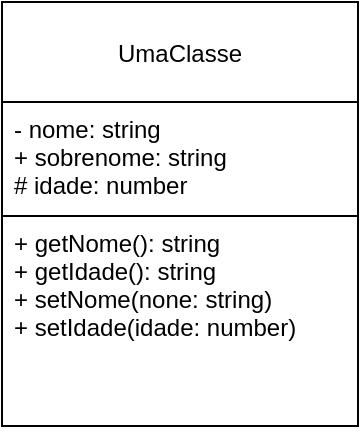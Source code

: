 <mxfile>
    <diagram id="17Rdm5tTzwF7dkyEERoV" name="Página-1">
        <mxGraphModel dx="2021" dy="2086" grid="0" gridSize="10" guides="1" tooltips="1" connect="1" arrows="1" fold="1" page="1" pageScale="1" pageWidth="827" pageHeight="1169" background="#ffffff" math="0" shadow="0">
            <root>
                <mxCell id="0"/>
                <mxCell id="1" parent="0"/>
                <mxCell id="5" value="UmaClasse" style="swimlane;fontStyle=0;childLayout=stackLayout;horizontal=1;startSize=50;fillColor=none;horizontalStack=0;resizeParent=1;resizeParentMax=0;resizeLast=0;collapsible=1;marginBottom=0;rounded=0;shadow=0;sketch=0;fontColor=#000000;strokeColor=#000000;" parent="1" vertex="1">
                    <mxGeometry x="-763" y="-1104" width="178" height="212" as="geometry">
                        <mxRectangle x="-505" y="-802" width="89" height="50" as="alternateBounds"/>
                    </mxGeometry>
                </mxCell>
                <mxCell id="6" value="- nome: string&#10;+ sobrenome: string&#10;# idade: number" style="text;strokeColor=#000000;fillColor=none;align=left;verticalAlign=top;spacingLeft=4;spacingRight=4;overflow=hidden;rotatable=0;points=[[0,0.5],[1,0.5]];portConstraint=eastwest;fontColor=#000000;" parent="5" vertex="1">
                    <mxGeometry y="50" width="178" height="57" as="geometry"/>
                </mxCell>
                <mxCell id="9" value="+ getNome(): string&#10;+ getIdade(): string&#10;+ setNome(none: string)&#10;+ setIdade(idade: number)" style="text;strokeColor=#000000;fillColor=none;align=left;verticalAlign=top;spacingLeft=4;spacingRight=4;overflow=hidden;rotatable=0;points=[[0,0.5],[1,0.5]];portConstraint=eastwest;fontColor=#000000;" parent="5" vertex="1">
                    <mxGeometry y="107" width="178" height="105" as="geometry"/>
                </mxCell>
            </root>
        </mxGraphModel>
    </diagram>
</mxfile>